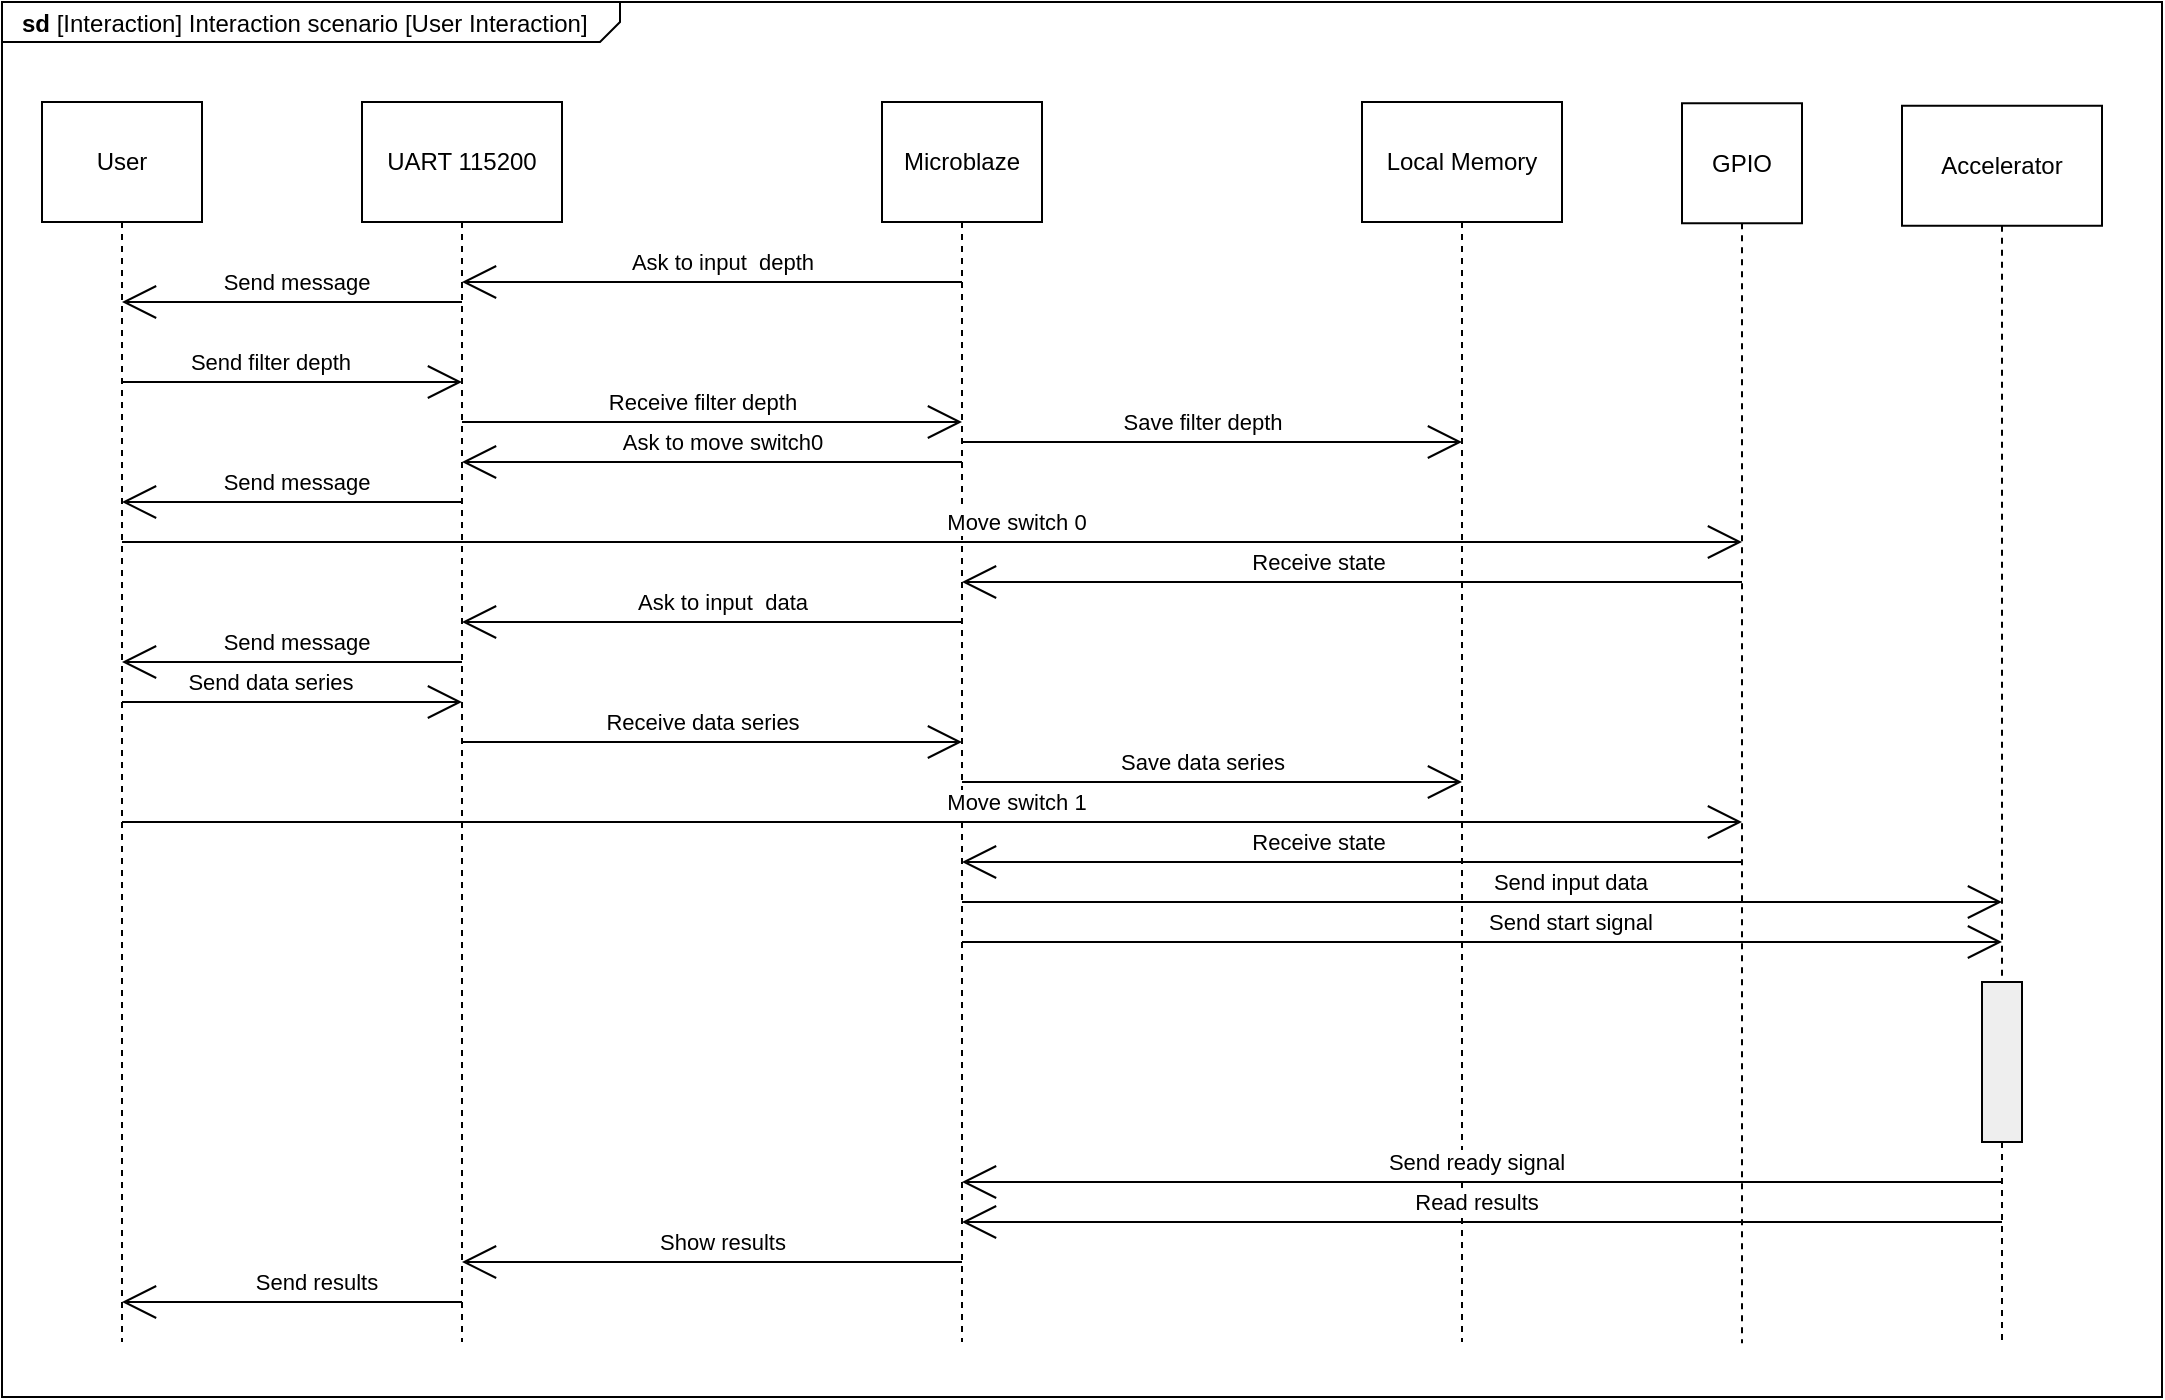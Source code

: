<mxfile version="22.1.3" type="google">
  <diagram name="Page-1" id="2YBvvXClWsGukQMizWep">
    <mxGraphModel grid="1" page="1" gridSize="10" guides="1" tooltips="1" connect="1" arrows="1" fold="1" pageScale="1" pageWidth="850" pageHeight="1100" math="0" shadow="0">
      <root>
        <mxCell id="0" />
        <mxCell id="1" parent="0" />
        <mxCell id="NRw33BWPWklzH2AiPIqT-66" value="&lt;p style=&quot;margin:0px;margin-top:4px;margin-left:10px;text-align:left;&quot;&gt;&lt;b&gt;sd &lt;/b&gt;[Interaction] Interaction scenario [User Interaction]&lt;/p&gt;" style="html=1;shape=mxgraph.sysml.package;html=1;overflow=fill;whiteSpace=wrap;labelX=309.46;" vertex="1" parent="1">
          <mxGeometry x="130" y="10" width="1080" height="697.5" as="geometry" />
        </mxCell>
        <mxCell id="NRw33BWPWklzH2AiPIqT-1" value="User" style="shape=rect;html=1;whiteSpace=wrap;align=center;" vertex="1" parent="1">
          <mxGeometry x="150" y="60" width="80" height="60" as="geometry" />
        </mxCell>
        <mxCell id="NRw33BWPWklzH2AiPIqT-2" value="" style="edgeStyle=none;html=1;dashed=1;endArrow=none;align=center;verticalAlign=bottom;exitX=0.5;exitY=1;rounded=0;" edge="1" parent="1" source="NRw33BWPWklzH2AiPIqT-1">
          <mxGeometry x="1" relative="1" as="geometry">
            <mxPoint x="190" y="680" as="targetPoint" />
          </mxGeometry>
        </mxCell>
        <mxCell id="NRw33BWPWklzH2AiPIqT-3" value="UART 115200" style="shape=rect;html=1;whiteSpace=wrap;align=center;" vertex="1" parent="1">
          <mxGeometry x="310" y="60" width="100" height="60" as="geometry" />
        </mxCell>
        <mxCell id="NRw33BWPWklzH2AiPIqT-4" value="" style="edgeStyle=none;html=1;dashed=1;endArrow=none;align=center;verticalAlign=bottom;exitX=0.5;exitY=1;rounded=0;" edge="1" parent="1" source="NRw33BWPWklzH2AiPIqT-3">
          <mxGeometry x="1" relative="1" as="geometry">
            <mxPoint x="360" y="680" as="targetPoint" />
          </mxGeometry>
        </mxCell>
        <mxCell id="NRw33BWPWklzH2AiPIqT-5" value="Microblaze" style="shape=rect;html=1;whiteSpace=wrap;align=center;" vertex="1" parent="1">
          <mxGeometry x="570" y="60" width="80" height="60" as="geometry" />
        </mxCell>
        <mxCell id="NRw33BWPWklzH2AiPIqT-6" value="" style="edgeStyle=none;html=1;dashed=1;endArrow=none;align=center;verticalAlign=bottom;exitX=0.5;exitY=1;rounded=0;" edge="1" parent="1" source="NRw33BWPWklzH2AiPIqT-5">
          <mxGeometry x="1" relative="1" as="geometry">
            <mxPoint x="610" y="680" as="targetPoint" />
          </mxGeometry>
        </mxCell>
        <mxCell id="NRw33BWPWklzH2AiPIqT-7" value="Local Memory" style="shape=rect;html=1;whiteSpace=wrap;align=center;" vertex="1" parent="1">
          <mxGeometry x="810" y="60" width="100" height="60" as="geometry" />
        </mxCell>
        <mxCell id="NRw33BWPWklzH2AiPIqT-8" value="" style="edgeStyle=none;html=1;dashed=1;endArrow=none;align=center;verticalAlign=bottom;exitX=0.5;exitY=1;rounded=0;" edge="1" parent="1" source="NRw33BWPWklzH2AiPIqT-7">
          <mxGeometry x="1" relative="1" as="geometry">
            <mxPoint x="860" y="680" as="targetPoint" />
          </mxGeometry>
        </mxCell>
        <mxCell id="NRw33BWPWklzH2AiPIqT-9" value="GPIO" style="shape=rect;html=1;whiteSpace=wrap;align=center;" vertex="1" parent="1">
          <mxGeometry x="970" y="60.63" width="60" height="60" as="geometry" />
        </mxCell>
        <mxCell id="NRw33BWPWklzH2AiPIqT-10" value="" style="edgeStyle=none;html=1;dashed=1;endArrow=none;align=center;verticalAlign=bottom;exitX=0.5;exitY=1;rounded=0;" edge="1" parent="1" source="NRw33BWPWklzH2AiPIqT-9">
          <mxGeometry x="1" relative="1" as="geometry">
            <mxPoint x="1000" y="680.63" as="targetPoint" />
          </mxGeometry>
        </mxCell>
        <mxCell id="NRw33BWPWklzH2AiPIqT-11" value="Accelerator" style="shape=rect;html=1;whiteSpace=wrap;align=center;" vertex="1" parent="1">
          <mxGeometry x="1080" y="61.88" width="100" height="60" as="geometry" />
        </mxCell>
        <mxCell id="NRw33BWPWklzH2AiPIqT-12" value="" style="edgeStyle=none;html=1;dashed=1;endArrow=none;align=center;verticalAlign=bottom;exitX=0.5;exitY=1;rounded=0;" edge="1" parent="1" source="NRw33BWPWklzH2AiPIqT-68">
          <mxGeometry x="1" relative="1" as="geometry">
            <mxPoint x="1130" y="681.88" as="targetPoint" />
          </mxGeometry>
        </mxCell>
        <mxCell id="NRw33BWPWklzH2AiPIqT-15" value="" style="endArrow=open;html=1;rounded=0;endFill=0;endSize=15;" edge="1" parent="1">
          <mxGeometry width="50" height="50" relative="1" as="geometry">
            <mxPoint x="610" y="150" as="sourcePoint" />
            <mxPoint x="360" y="150" as="targetPoint" />
          </mxGeometry>
        </mxCell>
        <mxCell id="NRw33BWPWklzH2AiPIqT-16" value="Ask to input&amp;nbsp; depth" style="edgeLabel;html=1;align=center;verticalAlign=middle;resizable=0;points=[];" connectable="0" vertex="1" parent="NRw33BWPWklzH2AiPIqT-15">
          <mxGeometry x="0.168" y="-3" relative="1" as="geometry">
            <mxPoint x="26" y="-7" as="offset" />
          </mxGeometry>
        </mxCell>
        <mxCell id="NRw33BWPWklzH2AiPIqT-19" value="" style="endArrow=open;html=1;rounded=0;endFill=0;endSize=15;" edge="1" parent="1">
          <mxGeometry width="50" height="50" relative="1" as="geometry">
            <mxPoint x="360" y="160" as="sourcePoint" />
            <mxPoint x="190" y="160" as="targetPoint" />
          </mxGeometry>
        </mxCell>
        <mxCell id="NRw33BWPWklzH2AiPIqT-20" value="Send message" style="edgeLabel;html=1;align=center;verticalAlign=middle;resizable=0;points=[];" connectable="0" vertex="1" parent="NRw33BWPWklzH2AiPIqT-19">
          <mxGeometry x="0.168" y="-3" relative="1" as="geometry">
            <mxPoint x="16" y="-7" as="offset" />
          </mxGeometry>
        </mxCell>
        <mxCell id="NRw33BWPWklzH2AiPIqT-21" value="" style="endArrow=open;html=1;rounded=0;endFill=0;endSize=15;" edge="1" parent="1">
          <mxGeometry width="50" height="50" relative="1" as="geometry">
            <mxPoint x="190" y="200" as="sourcePoint" />
            <mxPoint x="360" y="200" as="targetPoint" />
          </mxGeometry>
        </mxCell>
        <mxCell id="NRw33BWPWklzH2AiPIqT-22" value="Send filter depth" style="edgeLabel;html=1;align=center;verticalAlign=middle;resizable=0;points=[];" connectable="0" vertex="1" parent="NRw33BWPWklzH2AiPIqT-21">
          <mxGeometry x="0.168" y="-3" relative="1" as="geometry">
            <mxPoint x="-26" y="-13" as="offset" />
          </mxGeometry>
        </mxCell>
        <mxCell id="NRw33BWPWklzH2AiPIqT-23" value="" style="endArrow=open;html=1;rounded=0;endFill=0;endSize=15;" edge="1" parent="1">
          <mxGeometry width="50" height="50" relative="1" as="geometry">
            <mxPoint x="360" y="220" as="sourcePoint" />
            <mxPoint x="610" y="220" as="targetPoint" />
          </mxGeometry>
        </mxCell>
        <mxCell id="NRw33BWPWklzH2AiPIqT-24" value="Receive filter depth" style="edgeLabel;html=1;align=center;verticalAlign=middle;resizable=0;points=[];" connectable="0" vertex="1" parent="NRw33BWPWklzH2AiPIqT-23">
          <mxGeometry x="0.168" y="-3" relative="1" as="geometry">
            <mxPoint x="-26" y="-13" as="offset" />
          </mxGeometry>
        </mxCell>
        <mxCell id="NRw33BWPWklzH2AiPIqT-25" value="" style="endArrow=open;html=1;rounded=0;endFill=0;endSize=15;" edge="1" parent="1">
          <mxGeometry width="50" height="50" relative="1" as="geometry">
            <mxPoint x="610" y="230" as="sourcePoint" />
            <mxPoint x="860" y="230" as="targetPoint" />
          </mxGeometry>
        </mxCell>
        <mxCell id="NRw33BWPWklzH2AiPIqT-26" value="Save filter depth" style="edgeLabel;html=1;align=center;verticalAlign=middle;resizable=0;points=[];" connectable="0" vertex="1" parent="NRw33BWPWklzH2AiPIqT-25">
          <mxGeometry x="0.168" y="-3" relative="1" as="geometry">
            <mxPoint x="-26" y="-13" as="offset" />
          </mxGeometry>
        </mxCell>
        <mxCell id="NRw33BWPWklzH2AiPIqT-27" value="" style="endArrow=open;html=1;rounded=0;endFill=0;endSize=15;" edge="1" parent="1">
          <mxGeometry width="50" height="50" relative="1" as="geometry">
            <mxPoint x="610" y="240" as="sourcePoint" />
            <mxPoint x="360" y="240" as="targetPoint" />
          </mxGeometry>
        </mxCell>
        <mxCell id="NRw33BWPWklzH2AiPIqT-28" value="Ask to move switch0" style="edgeLabel;html=1;align=center;verticalAlign=middle;resizable=0;points=[];" connectable="0" vertex="1" parent="NRw33BWPWklzH2AiPIqT-27">
          <mxGeometry x="0.168" y="-3" relative="1" as="geometry">
            <mxPoint x="26" y="-7" as="offset" />
          </mxGeometry>
        </mxCell>
        <mxCell id="NRw33BWPWklzH2AiPIqT-32" value="" style="endArrow=open;html=1;rounded=0;endFill=0;endSize=15;" edge="1" parent="1">
          <mxGeometry width="50" height="50" relative="1" as="geometry">
            <mxPoint x="190" y="280" as="sourcePoint" />
            <mxPoint x="1000" y="280" as="targetPoint" />
          </mxGeometry>
        </mxCell>
        <mxCell id="NRw33BWPWklzH2AiPIqT-33" value="Move switch 0" style="edgeLabel;html=1;align=center;verticalAlign=middle;resizable=0;points=[];" connectable="0" vertex="1" parent="NRw33BWPWklzH2AiPIqT-32">
          <mxGeometry x="0.168" y="-3" relative="1" as="geometry">
            <mxPoint x="-26" y="-13" as="offset" />
          </mxGeometry>
        </mxCell>
        <mxCell id="NRw33BWPWklzH2AiPIqT-34" value="" style="endArrow=open;html=1;rounded=0;endFill=0;endSize=15;" edge="1" parent="1">
          <mxGeometry width="50" height="50" relative="1" as="geometry">
            <mxPoint x="360" y="260" as="sourcePoint" />
            <mxPoint x="190" y="260" as="targetPoint" />
          </mxGeometry>
        </mxCell>
        <mxCell id="NRw33BWPWklzH2AiPIqT-35" value="Send message" style="edgeLabel;html=1;align=center;verticalAlign=middle;resizable=0;points=[];" connectable="0" vertex="1" parent="NRw33BWPWklzH2AiPIqT-34">
          <mxGeometry x="0.168" y="-3" relative="1" as="geometry">
            <mxPoint x="16" y="-7" as="offset" />
          </mxGeometry>
        </mxCell>
        <mxCell id="NRw33BWPWklzH2AiPIqT-36" value="" style="endArrow=open;html=1;rounded=0;endFill=0;endSize=15;" edge="1" parent="1">
          <mxGeometry width="50" height="50" relative="1" as="geometry">
            <mxPoint x="1000" y="300" as="sourcePoint" />
            <mxPoint x="610" y="300" as="targetPoint" />
          </mxGeometry>
        </mxCell>
        <mxCell id="NRw33BWPWklzH2AiPIqT-37" value="Receive state" style="edgeLabel;html=1;align=center;verticalAlign=middle;resizable=0;points=[];" connectable="0" vertex="1" parent="NRw33BWPWklzH2AiPIqT-36">
          <mxGeometry x="0.168" y="-3" relative="1" as="geometry">
            <mxPoint x="16" y="-7" as="offset" />
          </mxGeometry>
        </mxCell>
        <mxCell id="NRw33BWPWklzH2AiPIqT-38" value="" style="endArrow=open;html=1;rounded=0;endFill=0;endSize=15;" edge="1" parent="1">
          <mxGeometry width="50" height="50" relative="1" as="geometry">
            <mxPoint x="610" y="320" as="sourcePoint" />
            <mxPoint x="360" y="320" as="targetPoint" />
          </mxGeometry>
        </mxCell>
        <mxCell id="NRw33BWPWklzH2AiPIqT-39" value="Ask to input&amp;nbsp; data" style="edgeLabel;html=1;align=center;verticalAlign=middle;resizable=0;points=[];" connectable="0" vertex="1" parent="NRw33BWPWklzH2AiPIqT-38">
          <mxGeometry x="0.168" y="-3" relative="1" as="geometry">
            <mxPoint x="26" y="-7" as="offset" />
          </mxGeometry>
        </mxCell>
        <mxCell id="NRw33BWPWklzH2AiPIqT-40" value="" style="endArrow=open;html=1;rounded=0;endFill=0;endSize=15;" edge="1" parent="1">
          <mxGeometry width="50" height="50" relative="1" as="geometry">
            <mxPoint x="360" y="340" as="sourcePoint" />
            <mxPoint x="190" y="340" as="targetPoint" />
          </mxGeometry>
        </mxCell>
        <mxCell id="NRw33BWPWklzH2AiPIqT-41" value="Send message" style="edgeLabel;html=1;align=center;verticalAlign=middle;resizable=0;points=[];" connectable="0" vertex="1" parent="NRw33BWPWklzH2AiPIqT-40">
          <mxGeometry x="0.168" y="-3" relative="1" as="geometry">
            <mxPoint x="16" y="-7" as="offset" />
          </mxGeometry>
        </mxCell>
        <mxCell id="NRw33BWPWklzH2AiPIqT-42" value="" style="endArrow=open;html=1;rounded=0;endFill=0;endSize=15;" edge="1" parent="1">
          <mxGeometry width="50" height="50" relative="1" as="geometry">
            <mxPoint x="190" y="360" as="sourcePoint" />
            <mxPoint x="360" y="360" as="targetPoint" />
          </mxGeometry>
        </mxCell>
        <mxCell id="NRw33BWPWklzH2AiPIqT-43" value="Send data series" style="edgeLabel;html=1;align=center;verticalAlign=middle;resizable=0;points=[];" connectable="0" vertex="1" parent="NRw33BWPWklzH2AiPIqT-42">
          <mxGeometry x="0.168" y="-3" relative="1" as="geometry">
            <mxPoint x="-26" y="-13" as="offset" />
          </mxGeometry>
        </mxCell>
        <mxCell id="NRw33BWPWklzH2AiPIqT-44" value="" style="endArrow=open;html=1;rounded=0;endFill=0;endSize=15;" edge="1" parent="1">
          <mxGeometry width="50" height="50" relative="1" as="geometry">
            <mxPoint x="360" y="380" as="sourcePoint" />
            <mxPoint x="610" y="380" as="targetPoint" />
          </mxGeometry>
        </mxCell>
        <mxCell id="NRw33BWPWklzH2AiPIqT-45" value="Receive data series" style="edgeLabel;html=1;align=center;verticalAlign=middle;resizable=0;points=[];" connectable="0" vertex="1" parent="NRw33BWPWklzH2AiPIqT-44">
          <mxGeometry x="0.168" y="-3" relative="1" as="geometry">
            <mxPoint x="-26" y="-13" as="offset" />
          </mxGeometry>
        </mxCell>
        <mxCell id="NRw33BWPWklzH2AiPIqT-46" value="" style="endArrow=open;html=1;rounded=0;endFill=0;endSize=15;" edge="1" parent="1">
          <mxGeometry width="50" height="50" relative="1" as="geometry">
            <mxPoint x="610" y="400" as="sourcePoint" />
            <mxPoint x="860" y="400" as="targetPoint" />
          </mxGeometry>
        </mxCell>
        <mxCell id="NRw33BWPWklzH2AiPIqT-47" value="Save data series" style="edgeLabel;html=1;align=center;verticalAlign=middle;resizable=0;points=[];" connectable="0" vertex="1" parent="NRw33BWPWklzH2AiPIqT-46">
          <mxGeometry x="0.168" y="-3" relative="1" as="geometry">
            <mxPoint x="-26" y="-13" as="offset" />
          </mxGeometry>
        </mxCell>
        <mxCell id="NRw33BWPWklzH2AiPIqT-49" value="" style="endArrow=open;html=1;rounded=0;endFill=0;endSize=15;" edge="1" parent="1">
          <mxGeometry width="50" height="50" relative="1" as="geometry">
            <mxPoint x="190" y="420" as="sourcePoint" />
            <mxPoint x="1000" y="420" as="targetPoint" />
          </mxGeometry>
        </mxCell>
        <mxCell id="NRw33BWPWklzH2AiPIqT-50" value="Move switch 1" style="edgeLabel;html=1;align=center;verticalAlign=middle;resizable=0;points=[];" connectable="0" vertex="1" parent="NRw33BWPWklzH2AiPIqT-49">
          <mxGeometry x="0.168" y="-3" relative="1" as="geometry">
            <mxPoint x="-26" y="-13" as="offset" />
          </mxGeometry>
        </mxCell>
        <mxCell id="NRw33BWPWklzH2AiPIqT-51" value="" style="endArrow=open;html=1;rounded=0;endFill=0;endSize=15;" edge="1" parent="1">
          <mxGeometry width="50" height="50" relative="1" as="geometry">
            <mxPoint x="1000" y="440" as="sourcePoint" />
            <mxPoint x="610" y="440" as="targetPoint" />
          </mxGeometry>
        </mxCell>
        <mxCell id="NRw33BWPWklzH2AiPIqT-52" value="Receive state" style="edgeLabel;html=1;align=center;verticalAlign=middle;resizable=0;points=[];" connectable="0" vertex="1" parent="NRw33BWPWklzH2AiPIqT-51">
          <mxGeometry x="0.168" y="-3" relative="1" as="geometry">
            <mxPoint x="16" y="-7" as="offset" />
          </mxGeometry>
        </mxCell>
        <mxCell id="NRw33BWPWklzH2AiPIqT-54" value="" style="endArrow=open;html=1;rounded=0;endFill=0;endSize=15;" edge="1" parent="1">
          <mxGeometry width="50" height="50" relative="1" as="geometry">
            <mxPoint x="610" y="460" as="sourcePoint" />
            <mxPoint x="1130" y="460" as="targetPoint" />
          </mxGeometry>
        </mxCell>
        <mxCell id="NRw33BWPWklzH2AiPIqT-55" value="Send input data" style="edgeLabel;html=1;align=center;verticalAlign=middle;resizable=0;points=[];" connectable="0" vertex="1" parent="NRw33BWPWklzH2AiPIqT-54">
          <mxGeometry x="0.168" y="-3" relative="1" as="geometry">
            <mxPoint y="-13" as="offset" />
          </mxGeometry>
        </mxCell>
        <mxCell id="NRw33BWPWklzH2AiPIqT-56" value="" style="endArrow=open;html=1;rounded=0;endFill=0;endSize=15;" edge="1" parent="1">
          <mxGeometry width="50" height="50" relative="1" as="geometry">
            <mxPoint x="610" y="480" as="sourcePoint" />
            <mxPoint x="1130" y="480" as="targetPoint" />
          </mxGeometry>
        </mxCell>
        <mxCell id="NRw33BWPWklzH2AiPIqT-57" value="Send start signal" style="edgeLabel;html=1;align=center;verticalAlign=middle;resizable=0;points=[];" connectable="0" vertex="1" parent="NRw33BWPWklzH2AiPIqT-56">
          <mxGeometry x="0.168" y="-3" relative="1" as="geometry">
            <mxPoint y="-13" as="offset" />
          </mxGeometry>
        </mxCell>
        <mxCell id="NRw33BWPWklzH2AiPIqT-58" value="" style="endArrow=open;html=1;rounded=0;endFill=0;endSize=15;" edge="1" parent="1">
          <mxGeometry width="50" height="50" relative="1" as="geometry">
            <mxPoint x="1130" y="600" as="sourcePoint" />
            <mxPoint x="610" y="600" as="targetPoint" />
          </mxGeometry>
        </mxCell>
        <mxCell id="NRw33BWPWklzH2AiPIqT-59" value="Send ready signal" style="edgeLabel;html=1;align=center;verticalAlign=middle;resizable=0;points=[];" connectable="0" vertex="1" parent="NRw33BWPWklzH2AiPIqT-58">
          <mxGeometry x="0.168" y="-3" relative="1" as="geometry">
            <mxPoint x="40" y="-7" as="offset" />
          </mxGeometry>
        </mxCell>
        <mxCell id="NRw33BWPWklzH2AiPIqT-60" value="" style="endArrow=open;html=1;rounded=0;endFill=0;endSize=15;" edge="1" parent="1">
          <mxGeometry width="50" height="50" relative="1" as="geometry">
            <mxPoint x="1130" y="620" as="sourcePoint" />
            <mxPoint x="610" y="620" as="targetPoint" />
          </mxGeometry>
        </mxCell>
        <mxCell id="NRw33BWPWklzH2AiPIqT-61" value="Read results" style="edgeLabel;html=1;align=center;verticalAlign=middle;resizable=0;points=[];" connectable="0" vertex="1" parent="NRw33BWPWklzH2AiPIqT-60">
          <mxGeometry x="0.168" y="-3" relative="1" as="geometry">
            <mxPoint x="40" y="-7" as="offset" />
          </mxGeometry>
        </mxCell>
        <mxCell id="NRw33BWPWklzH2AiPIqT-62" value="" style="endArrow=open;html=1;rounded=0;endFill=0;endSize=15;" edge="1" parent="1">
          <mxGeometry width="50" height="50" relative="1" as="geometry">
            <mxPoint x="610" y="640" as="sourcePoint" />
            <mxPoint x="360" y="640" as="targetPoint" />
          </mxGeometry>
        </mxCell>
        <mxCell id="NRw33BWPWklzH2AiPIqT-63" value="Show results" style="edgeLabel;html=1;align=center;verticalAlign=middle;resizable=0;points=[];" connectable="0" vertex="1" parent="NRw33BWPWklzH2AiPIqT-62">
          <mxGeometry x="0.168" y="-3" relative="1" as="geometry">
            <mxPoint x="26" y="-7" as="offset" />
          </mxGeometry>
        </mxCell>
        <mxCell id="NRw33BWPWklzH2AiPIqT-64" value="" style="endArrow=open;html=1;rounded=0;endFill=0;endSize=15;" edge="1" parent="1">
          <mxGeometry width="50" height="50" relative="1" as="geometry">
            <mxPoint x="360" y="660" as="sourcePoint" />
            <mxPoint x="190" y="660" as="targetPoint" />
          </mxGeometry>
        </mxCell>
        <mxCell id="NRw33BWPWklzH2AiPIqT-65" value="Send results" style="edgeLabel;html=1;align=center;verticalAlign=middle;resizable=0;points=[];" connectable="0" vertex="1" parent="NRw33BWPWklzH2AiPIqT-64">
          <mxGeometry x="0.168" y="-3" relative="1" as="geometry">
            <mxPoint x="26" y="-7" as="offset" />
          </mxGeometry>
        </mxCell>
        <mxCell id="NRw33BWPWklzH2AiPIqT-71" value="" style="edgeStyle=none;html=1;dashed=1;endArrow=none;align=center;verticalAlign=bottom;exitX=0.5;exitY=1;rounded=0;" edge="1" parent="1" source="NRw33BWPWklzH2AiPIqT-11" target="NRw33BWPWklzH2AiPIqT-68">
          <mxGeometry x="1" relative="1" as="geometry">
            <mxPoint x="1130" y="681.88" as="targetPoint" />
            <mxPoint x="1130" y="122" as="sourcePoint" />
          </mxGeometry>
        </mxCell>
        <mxCell id="NRw33BWPWklzH2AiPIqT-68" value="" style="shape=rect;html=1;fillColor=#eeeeee;" vertex="1" parent="1">
          <mxGeometry x="1120" y="500" width="20" height="80" as="geometry" />
        </mxCell>
      </root>
    </mxGraphModel>
  </diagram>
</mxfile>
